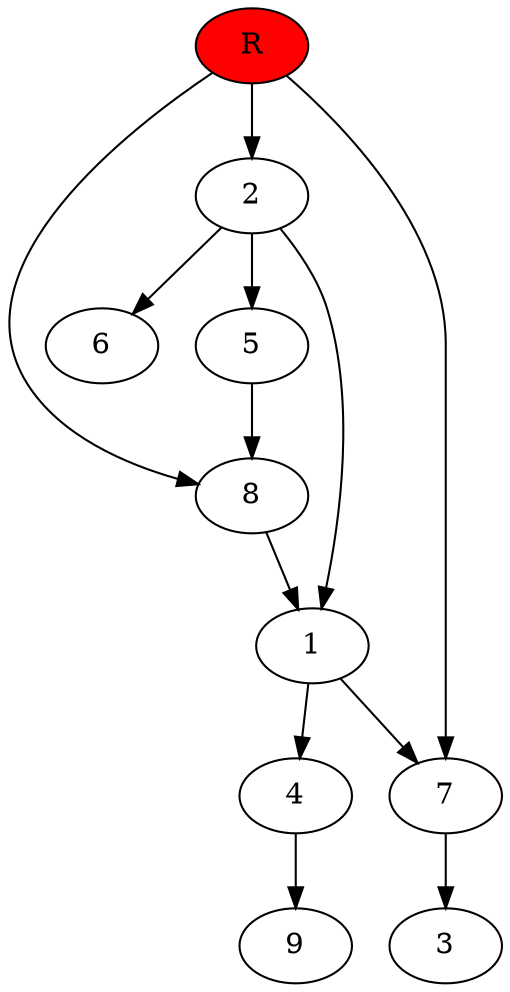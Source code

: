 digraph prb22600 {
	1
	2
	3
	4
	5
	6
	7
	8
	R [fillcolor="#ff0000" style=filled]
	1 -> 4
	1 -> 7
	2 -> 1
	2 -> 5
	2 -> 6
	4 -> 9
	5 -> 8
	7 -> 3
	8 -> 1
	R -> 2
	R -> 7
	R -> 8
}
